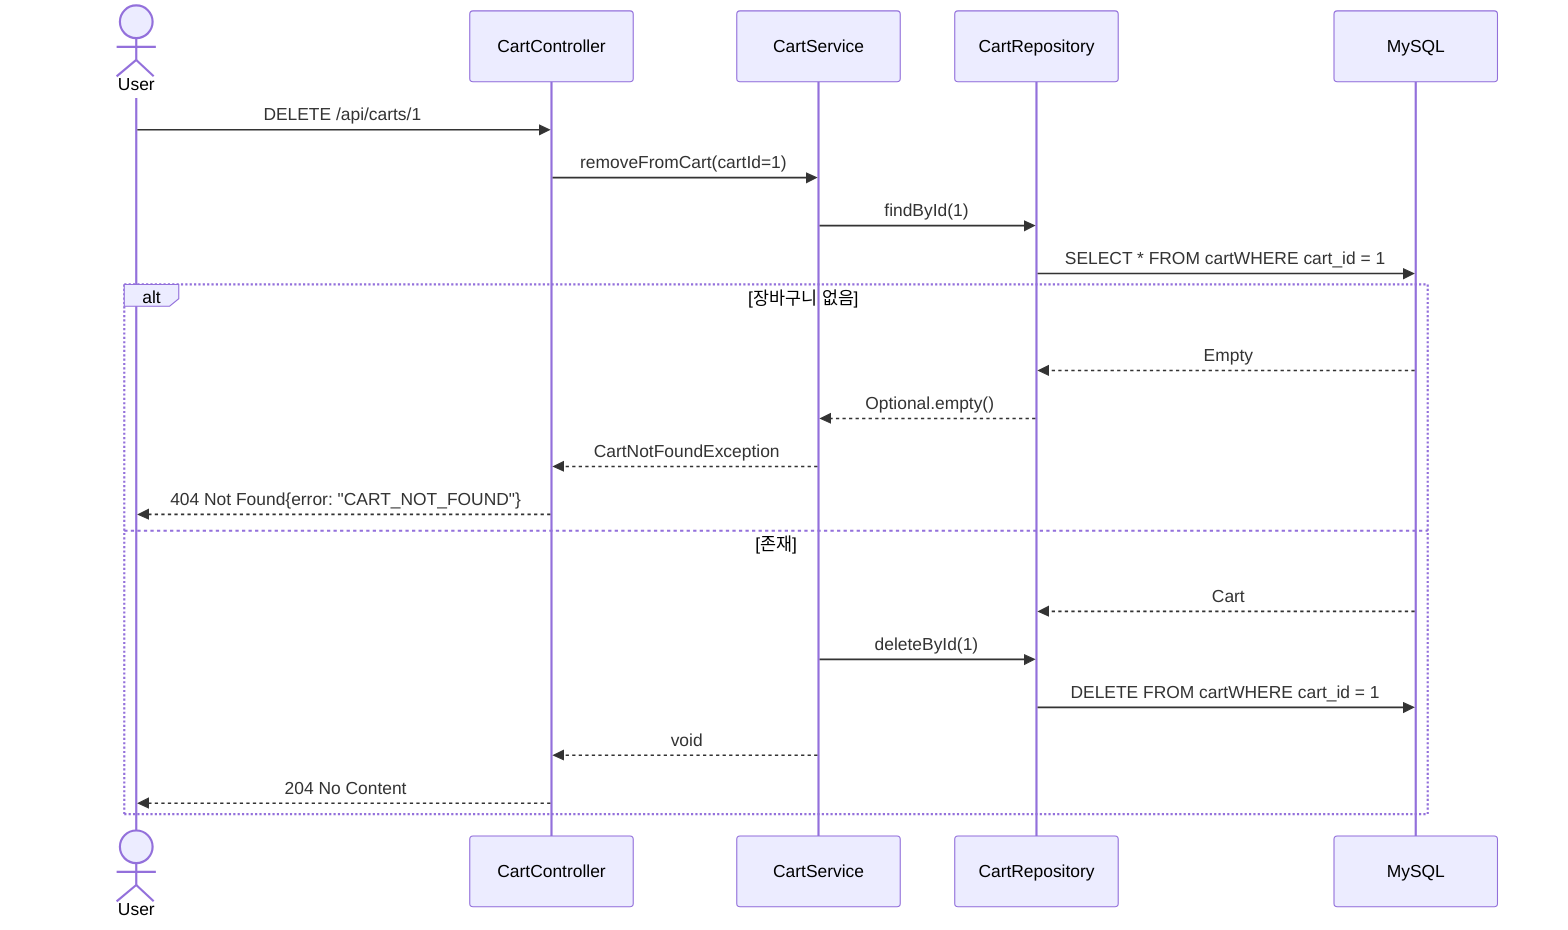 sequenceDiagram
    actor User
    participant API as CartController
    participant Service as CartService
    participant Repo as CartRepository
    participant DB as MySQL

    User->>API: DELETE /api/carts/1
    API->>Service: removeFromCart(cartId=1)

    Service->>Repo: findById(1)
    Repo->>DB: SELECT * FROM cartWHERE cart_id = 1

    alt 장바구니 없음
        DB-->>Repo: Empty
        Repo-->>Service: Optional.empty()
        Service-->>API: CartNotFoundException
        API-->>User: 404 Not Found{error: "CART_NOT_FOUND"}
    else 존재
        DB-->>Repo: Cart
        Service->>Repo: deleteById(1)
        Repo->>DB: DELETE FROM cartWHERE cart_id = 1

        Service-->>API: void
        API-->>User: 204 No Content
    end